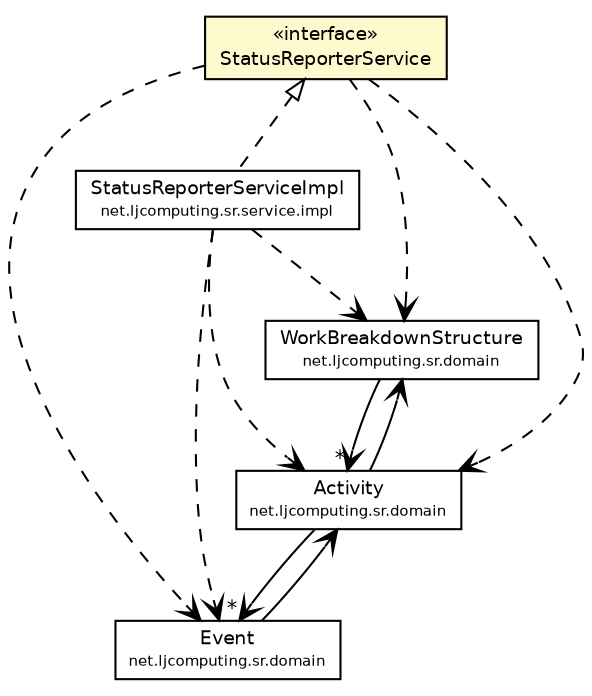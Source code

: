 #!/usr/local/bin/dot
#
# Class diagram 
# Generated by UMLGraph version R5_6 (http://www.umlgraph.org/)
#

digraph G {
	edge [fontname="Helvetica",fontsize=10,labelfontname="Helvetica",labelfontsize=10];
	node [fontname="Helvetica",fontsize=10,shape=plaintext];
	nodesep=0.25;
	ranksep=0.5;
	// net.ljcomputing.sr.domain.WorkBreakdownStructure
	c1775 [label=<<table title="net.ljcomputing.sr.domain.WorkBreakdownStructure" border="0" cellborder="1" cellspacing="0" cellpadding="2" port="p" href="../domain/WorkBreakdownStructure.html">
		<tr><td><table border="0" cellspacing="0" cellpadding="1">
<tr><td align="center" balign="center"> WorkBreakdownStructure </td></tr>
<tr><td align="center" balign="center"><font point-size="7.0"> net.ljcomputing.sr.domain </font></td></tr>
		</table></td></tr>
		</table>>, URL="../domain/WorkBreakdownStructure.html", fontname="Helvetica", fontcolor="black", fontsize=9.0];
	// net.ljcomputing.sr.domain.Event
	c1776 [label=<<table title="net.ljcomputing.sr.domain.Event" border="0" cellborder="1" cellspacing="0" cellpadding="2" port="p" href="../domain/Event.html">
		<tr><td><table border="0" cellspacing="0" cellpadding="1">
<tr><td align="center" balign="center"> Event </td></tr>
<tr><td align="center" balign="center"><font point-size="7.0"> net.ljcomputing.sr.domain </font></td></tr>
		</table></td></tr>
		</table>>, URL="../domain/Event.html", fontname="Helvetica", fontcolor="black", fontsize=9.0];
	// net.ljcomputing.sr.domain.Activity
	c1777 [label=<<table title="net.ljcomputing.sr.domain.Activity" border="0" cellborder="1" cellspacing="0" cellpadding="2" port="p" href="../domain/Activity.html">
		<tr><td><table border="0" cellspacing="0" cellpadding="1">
<tr><td align="center" balign="center"> Activity </td></tr>
<tr><td align="center" balign="center"><font point-size="7.0"> net.ljcomputing.sr.domain </font></td></tr>
		</table></td></tr>
		</table>>, URL="../domain/Activity.html", fontname="Helvetica", fontcolor="black", fontsize=9.0];
	// net.ljcomputing.sr.service.impl.StatusReporterServiceImpl
	c1780 [label=<<table title="net.ljcomputing.sr.service.impl.StatusReporterServiceImpl" border="0" cellborder="1" cellspacing="0" cellpadding="2" port="p" href="./impl/StatusReporterServiceImpl.html">
		<tr><td><table border="0" cellspacing="0" cellpadding="1">
<tr><td align="center" balign="center"> StatusReporterServiceImpl </td></tr>
<tr><td align="center" balign="center"><font point-size="7.0"> net.ljcomputing.sr.service.impl </font></td></tr>
		</table></td></tr>
		</table>>, URL="./impl/StatusReporterServiceImpl.html", fontname="Helvetica", fontcolor="black", fontsize=9.0];
	// net.ljcomputing.sr.service.StatusReporterService
	c1785 [label=<<table title="net.ljcomputing.sr.service.StatusReporterService" border="0" cellborder="1" cellspacing="0" cellpadding="2" port="p" bgcolor="lemonChiffon" href="./StatusReporterService.html">
		<tr><td><table border="0" cellspacing="0" cellpadding="1">
<tr><td align="center" balign="center"> &#171;interface&#187; </td></tr>
<tr><td align="center" balign="center"> StatusReporterService </td></tr>
		</table></td></tr>
		</table>>, URL="./StatusReporterService.html", fontname="Helvetica", fontcolor="black", fontsize=9.0];
	//net.ljcomputing.sr.service.impl.StatusReporterServiceImpl implements net.ljcomputing.sr.service.StatusReporterService
	c1785:p -> c1780:p [dir=back,arrowtail=empty,style=dashed];
	// net.ljcomputing.sr.domain.WorkBreakdownStructure NAVASSOC net.ljcomputing.sr.domain.Activity
	c1775:p -> c1777:p [taillabel="", label="", headlabel="*", fontname="Helvetica", fontcolor="black", fontsize=10.0, color="black", arrowhead=open];
	// net.ljcomputing.sr.domain.Event NAVASSOC net.ljcomputing.sr.domain.Activity
	c1776:p -> c1777:p [taillabel="", label="", headlabel="", fontname="Helvetica", fontcolor="black", fontsize=10.0, color="black", arrowhead=open];
	// net.ljcomputing.sr.domain.Activity NAVASSOC net.ljcomputing.sr.domain.WorkBreakdownStructure
	c1777:p -> c1775:p [taillabel="", label="", headlabel="", fontname="Helvetica", fontcolor="black", fontsize=10.0, color="black", arrowhead=open];
	// net.ljcomputing.sr.domain.Activity NAVASSOC net.ljcomputing.sr.domain.Event
	c1777:p -> c1776:p [taillabel="", label="", headlabel="*", fontname="Helvetica", fontcolor="black", fontsize=10.0, color="black", arrowhead=open];
	// net.ljcomputing.sr.service.impl.StatusReporterServiceImpl DEPEND net.ljcomputing.sr.domain.Event
	c1780:p -> c1776:p [taillabel="", label="", headlabel="", fontname="Helvetica", fontcolor="black", fontsize=10.0, color="black", arrowhead=open, style=dashed];
	// net.ljcomputing.sr.service.impl.StatusReporterServiceImpl DEPEND net.ljcomputing.sr.domain.Activity
	c1780:p -> c1777:p [taillabel="", label="", headlabel="", fontname="Helvetica", fontcolor="black", fontsize=10.0, color="black", arrowhead=open, style=dashed];
	// net.ljcomputing.sr.service.impl.StatusReporterServiceImpl DEPEND net.ljcomputing.sr.domain.WorkBreakdownStructure
	c1780:p -> c1775:p [taillabel="", label="", headlabel="", fontname="Helvetica", fontcolor="black", fontsize=10.0, color="black", arrowhead=open, style=dashed];
	// net.ljcomputing.sr.service.StatusReporterService DEPEND net.ljcomputing.sr.domain.Event
	c1785:p -> c1776:p [taillabel="", label="", headlabel="", fontname="Helvetica", fontcolor="black", fontsize=10.0, color="black", arrowhead=open, style=dashed];
	// net.ljcomputing.sr.service.StatusReporterService DEPEND net.ljcomputing.sr.domain.Activity
	c1785:p -> c1777:p [taillabel="", label="", headlabel="", fontname="Helvetica", fontcolor="black", fontsize=10.0, color="black", arrowhead=open, style=dashed];
	// net.ljcomputing.sr.service.StatusReporterService DEPEND net.ljcomputing.sr.domain.WorkBreakdownStructure
	c1785:p -> c1775:p [taillabel="", label="", headlabel="", fontname="Helvetica", fontcolor="black", fontsize=10.0, color="black", arrowhead=open, style=dashed];
}

